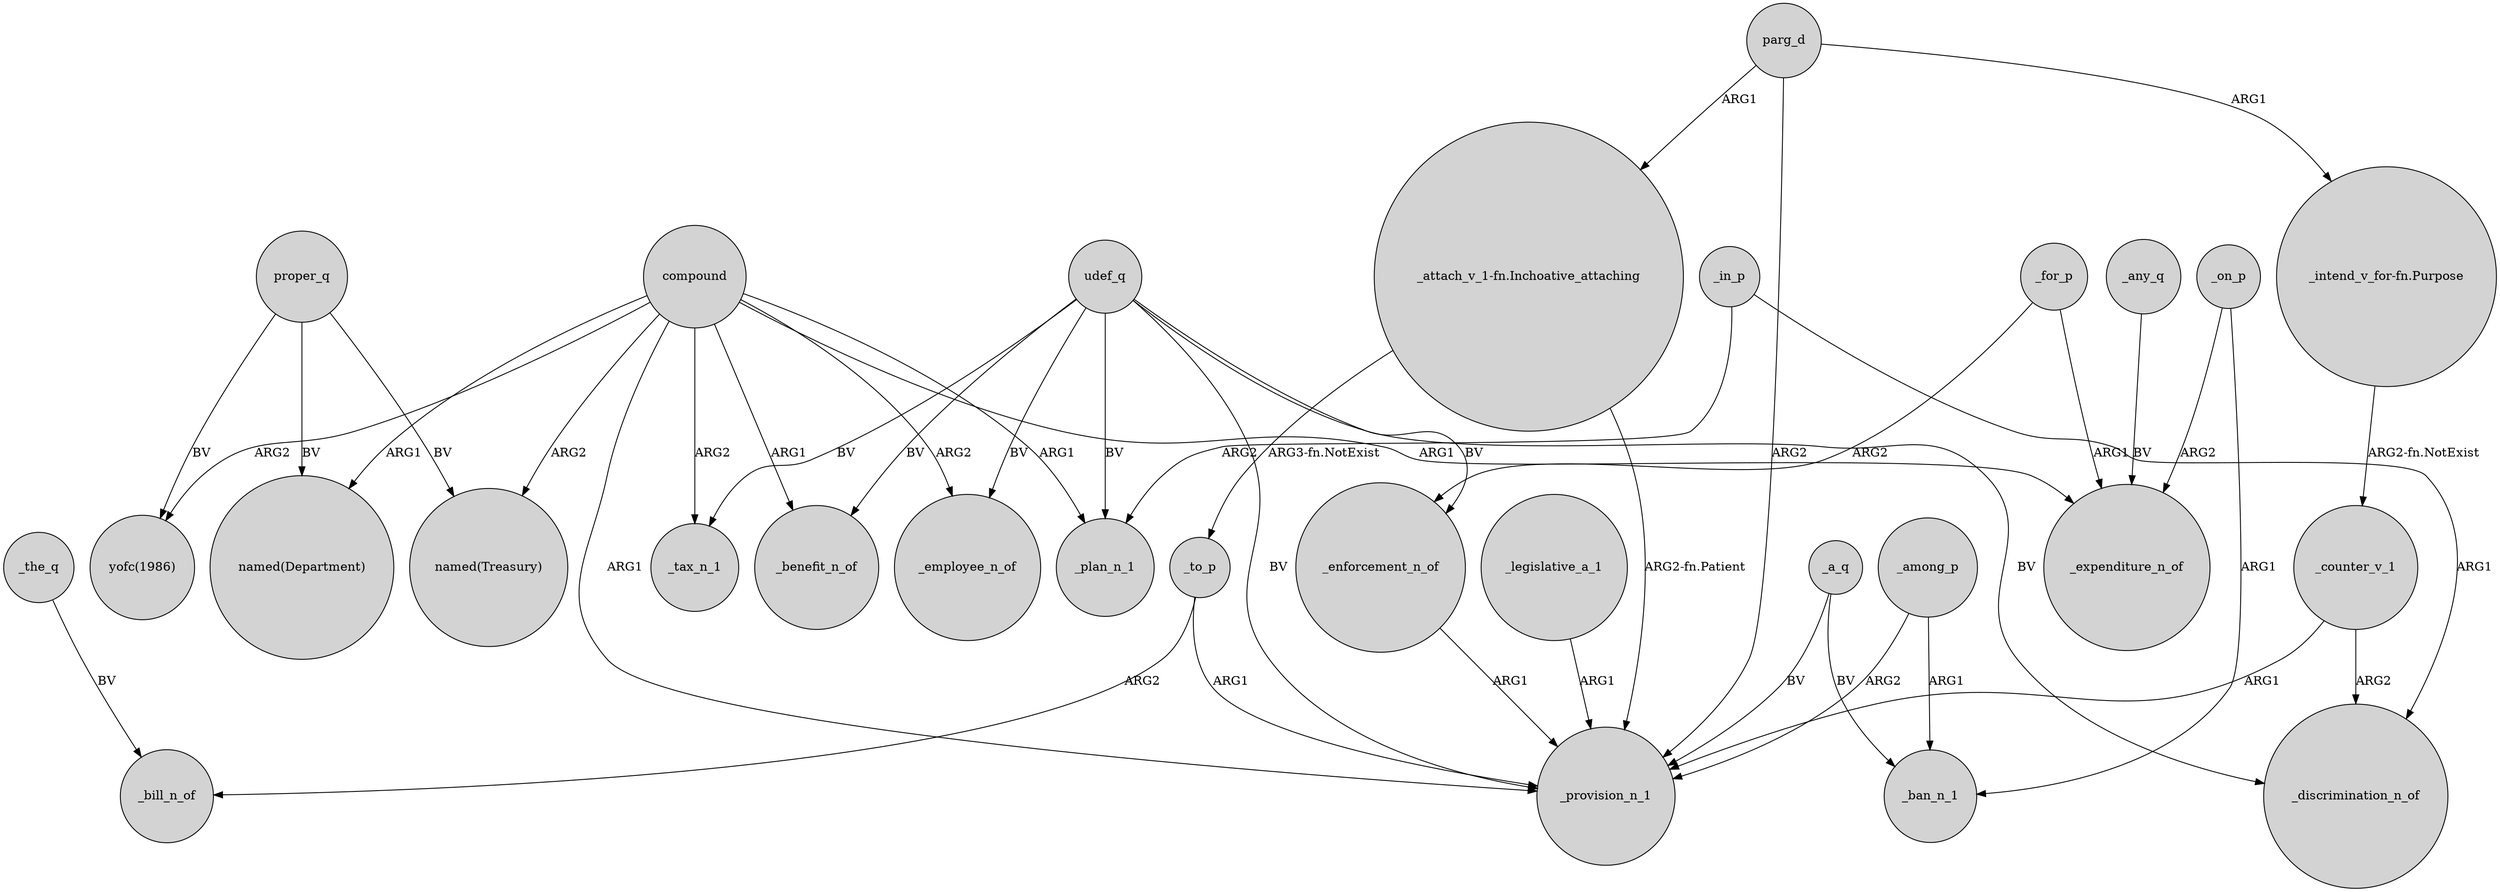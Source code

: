 digraph {
	node [shape=circle style=filled]
	_the_q -> _bill_n_of [label=BV]
	compound -> "named(Treasury)" [label=ARG2]
	_counter_v_1 -> _discrimination_n_of [label=ARG2]
	_to_p -> _provision_n_1 [label=ARG1]
	udef_q -> _employee_n_of [label=BV]
	"_attach_v_1-fn.Inchoative_attaching" -> _provision_n_1 [label="ARG2-fn.Patient"]
	"_attach_v_1-fn.Inchoative_attaching" -> _to_p [label="ARG3-fn.NotExist"]
	compound -> _employee_n_of [label=ARG2]
	_a_q -> _ban_n_1 [label=BV]
	_enforcement_n_of -> _provision_n_1 [label=ARG1]
	compound -> _plan_n_1 [label=ARG1]
	_to_p -> _bill_n_of [label=ARG2]
	udef_q -> _provision_n_1 [label=BV]
	_any_q -> _expenditure_n_of [label=BV]
	parg_d -> "_attach_v_1-fn.Inchoative_attaching" [label=ARG1]
	compound -> _provision_n_1 [label=ARG1]
	parg_d -> _provision_n_1 [label=ARG2]
	_on_p -> _expenditure_n_of [label=ARG2]
	_on_p -> _ban_n_1 [label=ARG1]
	udef_q -> _tax_n_1 [label=BV]
	parg_d -> "_intend_v_for-fn.Purpose" [label=ARG1]
	_counter_v_1 -> _provision_n_1 [label=ARG1]
	_among_p -> _ban_n_1 [label=ARG1]
	_for_p -> _enforcement_n_of [label=ARG2]
	_for_p -> _expenditure_n_of [label=ARG1]
	compound -> _expenditure_n_of [label=ARG1]
	udef_q -> _plan_n_1 [label=BV]
	proper_q -> "yofc(1986)" [label=BV]
	proper_q -> "named(Treasury)" [label=BV]
	udef_q -> _enforcement_n_of [label=BV]
	compound -> _benefit_n_of [label=ARG1]
	_among_p -> _provision_n_1 [label=ARG2]
	compound -> "yofc(1986)" [label=ARG2]
	_in_p -> _discrimination_n_of [label=ARG1]
	udef_q -> _discrimination_n_of [label=BV]
	compound -> "named(Department)" [label=ARG1]
	"_intend_v_for-fn.Purpose" -> _counter_v_1 [label="ARG2-fn.NotExist"]
	compound -> _tax_n_1 [label=ARG2]
	_a_q -> _provision_n_1 [label=BV]
	udef_q -> _benefit_n_of [label=BV]
	proper_q -> "named(Department)" [label=BV]
	_in_p -> _plan_n_1 [label=ARG2]
	_legislative_a_1 -> _provision_n_1 [label=ARG1]
}
